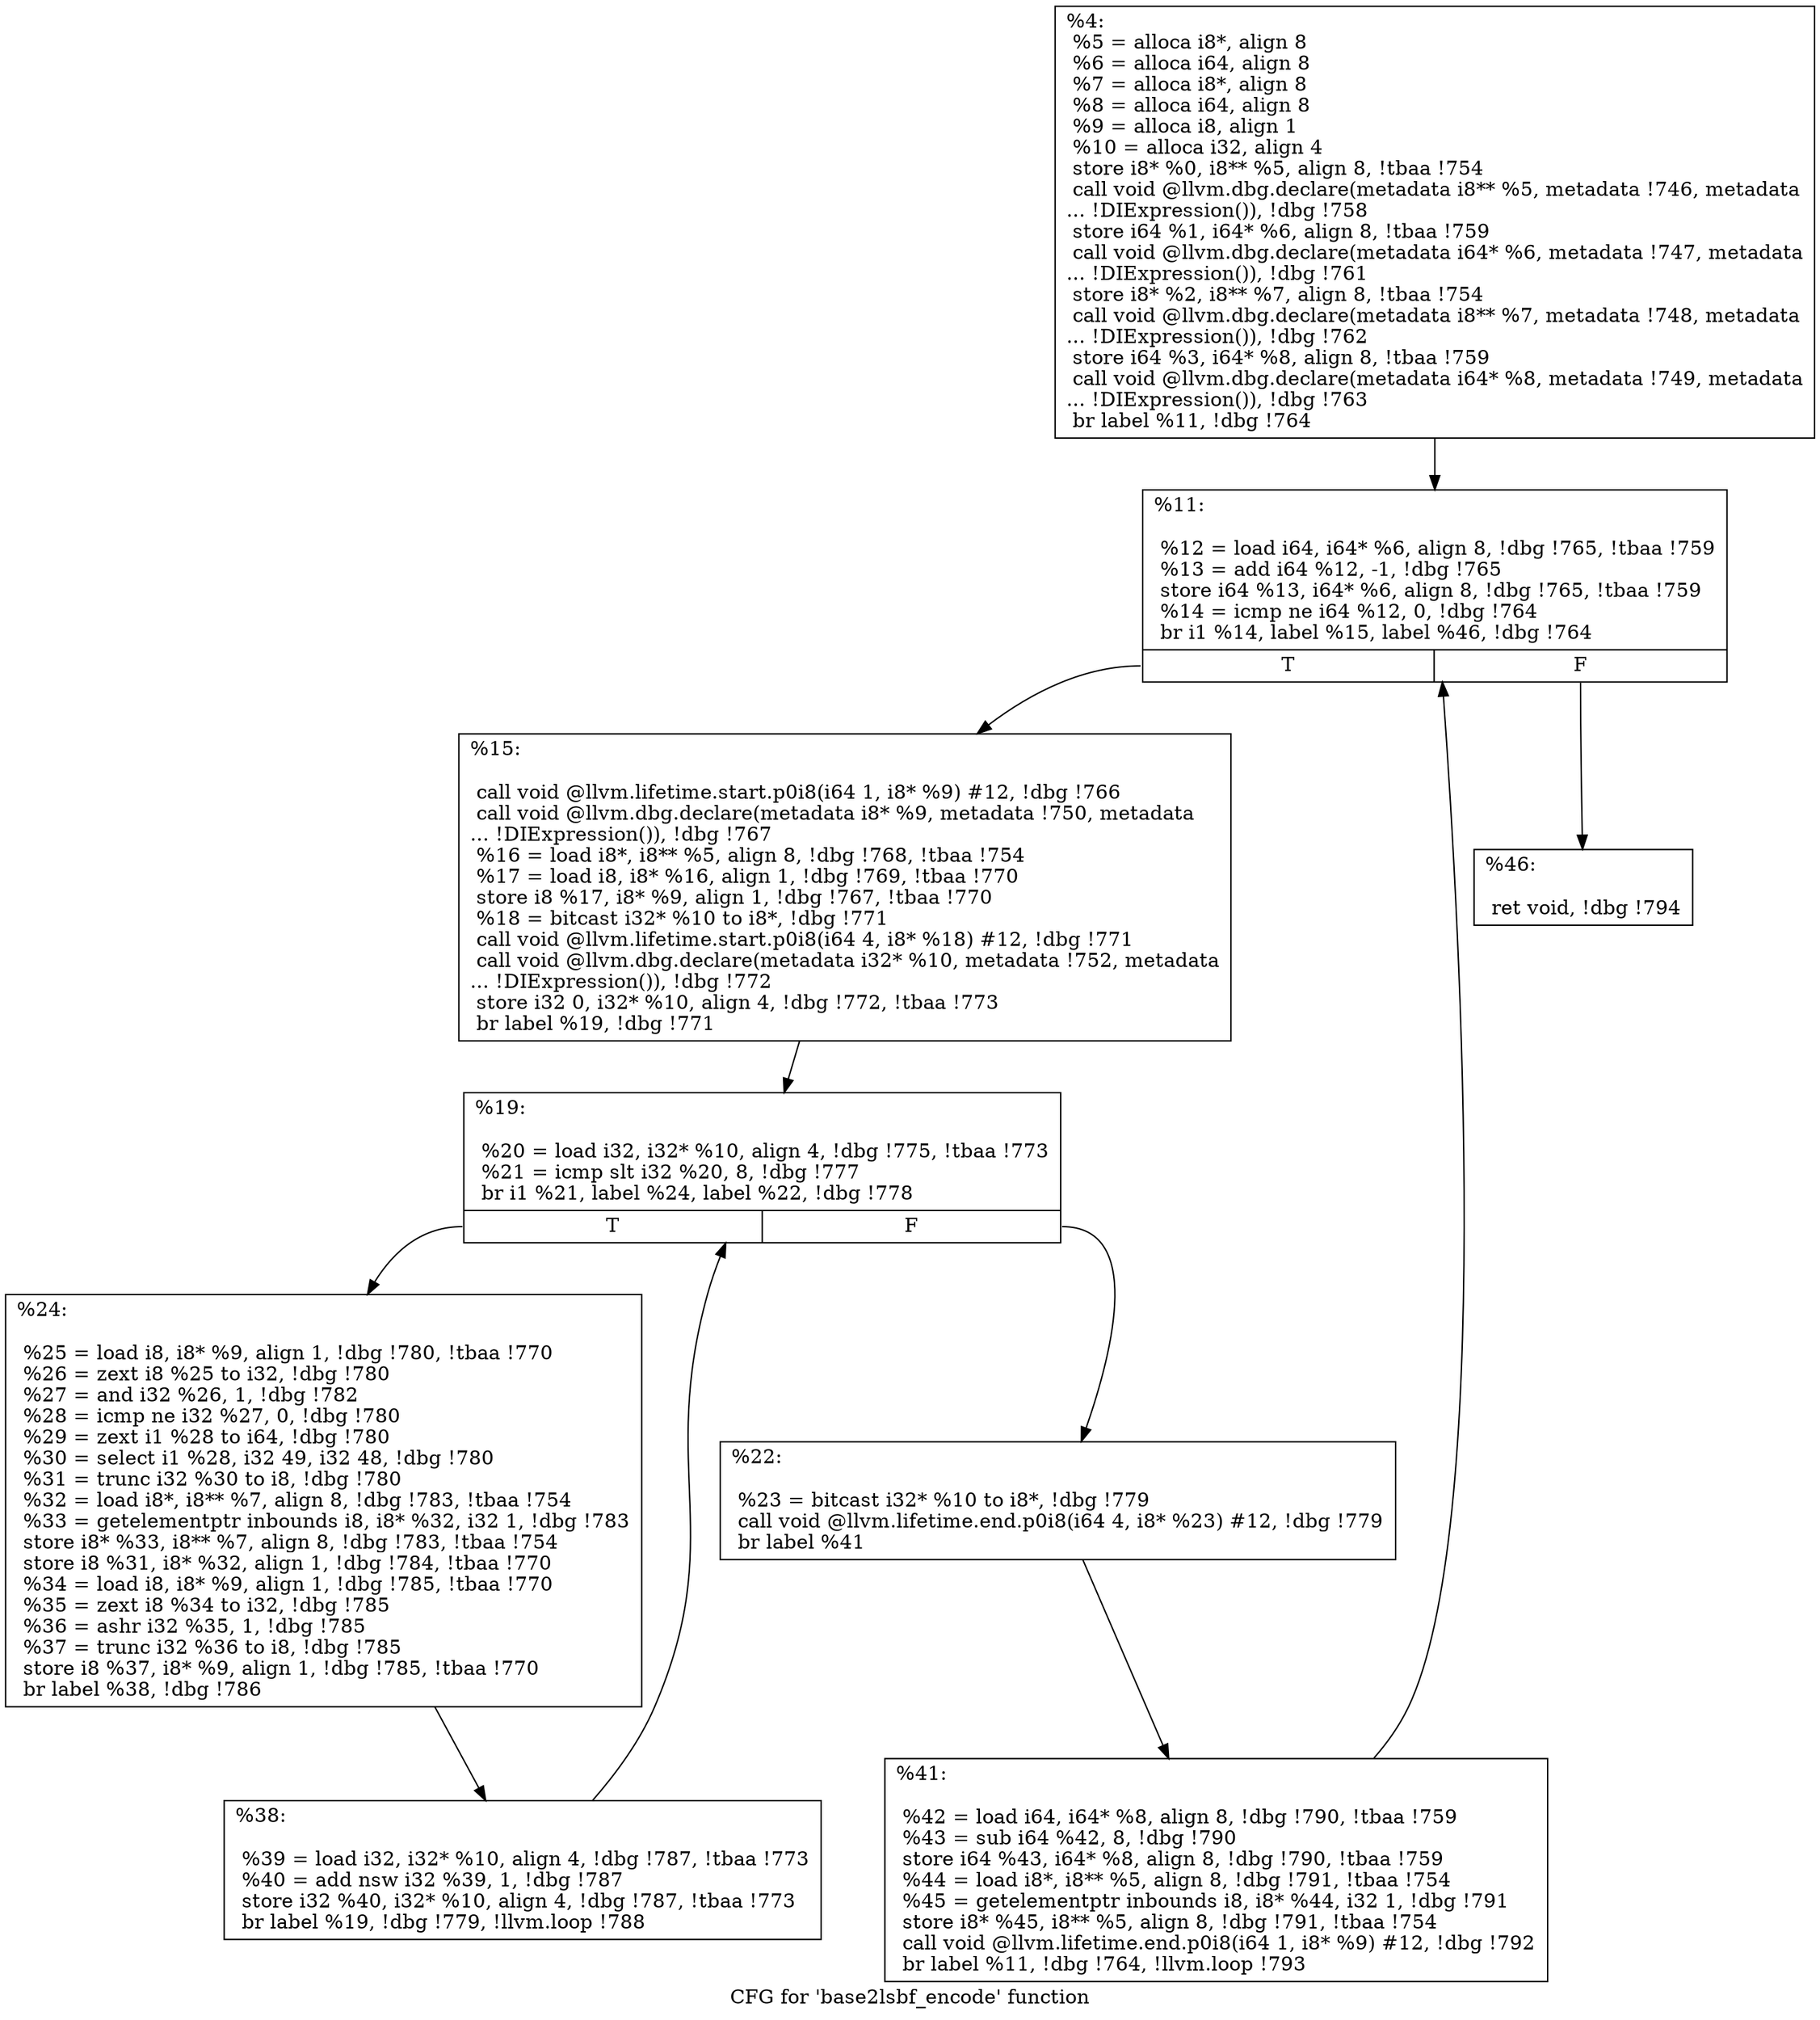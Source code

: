 digraph "CFG for 'base2lsbf_encode' function" {
	label="CFG for 'base2lsbf_encode' function";

	Node0xd5eb50 [shape=record,label="{%4:\l  %5 = alloca i8*, align 8\l  %6 = alloca i64, align 8\l  %7 = alloca i8*, align 8\l  %8 = alloca i64, align 8\l  %9 = alloca i8, align 1\l  %10 = alloca i32, align 4\l  store i8* %0, i8** %5, align 8, !tbaa !754\l  call void @llvm.dbg.declare(metadata i8** %5, metadata !746, metadata\l... !DIExpression()), !dbg !758\l  store i64 %1, i64* %6, align 8, !tbaa !759\l  call void @llvm.dbg.declare(metadata i64* %6, metadata !747, metadata\l... !DIExpression()), !dbg !761\l  store i8* %2, i8** %7, align 8, !tbaa !754\l  call void @llvm.dbg.declare(metadata i8** %7, metadata !748, metadata\l... !DIExpression()), !dbg !762\l  store i64 %3, i64* %8, align 8, !tbaa !759\l  call void @llvm.dbg.declare(metadata i64* %8, metadata !749, metadata\l... !DIExpression()), !dbg !763\l  br label %11, !dbg !764\l}"];
	Node0xd5eb50 -> Node0xd5eba0;
	Node0xd5eba0 [shape=record,label="{%11:\l\l  %12 = load i64, i64* %6, align 8, !dbg !765, !tbaa !759\l  %13 = add i64 %12, -1, !dbg !765\l  store i64 %13, i64* %6, align 8, !dbg !765, !tbaa !759\l  %14 = icmp ne i64 %12, 0, !dbg !764\l  br i1 %14, label %15, label %46, !dbg !764\l|{<s0>T|<s1>F}}"];
	Node0xd5eba0:s0 -> Node0xd5ebf0;
	Node0xd5eba0:s1 -> Node0xd5edd0;
	Node0xd5ebf0 [shape=record,label="{%15:\l\l  call void @llvm.lifetime.start.p0i8(i64 1, i8* %9) #12, !dbg !766\l  call void @llvm.dbg.declare(metadata i8* %9, metadata !750, metadata\l... !DIExpression()), !dbg !767\l  %16 = load i8*, i8** %5, align 8, !dbg !768, !tbaa !754\l  %17 = load i8, i8* %16, align 1, !dbg !769, !tbaa !770\l  store i8 %17, i8* %9, align 1, !dbg !767, !tbaa !770\l  %18 = bitcast i32* %10 to i8*, !dbg !771\l  call void @llvm.lifetime.start.p0i8(i64 4, i8* %18) #12, !dbg !771\l  call void @llvm.dbg.declare(metadata i32* %10, metadata !752, metadata\l... !DIExpression()), !dbg !772\l  store i32 0, i32* %10, align 4, !dbg !772, !tbaa !773\l  br label %19, !dbg !771\l}"];
	Node0xd5ebf0 -> Node0xd5ec40;
	Node0xd5ec40 [shape=record,label="{%19:\l\l  %20 = load i32, i32* %10, align 4, !dbg !775, !tbaa !773\l  %21 = icmp slt i32 %20, 8, !dbg !777\l  br i1 %21, label %24, label %22, !dbg !778\l|{<s0>T|<s1>F}}"];
	Node0xd5ec40:s0 -> Node0xd5ece0;
	Node0xd5ec40:s1 -> Node0xd5ec90;
	Node0xd5ec90 [shape=record,label="{%22:\l\l  %23 = bitcast i32* %10 to i8*, !dbg !779\l  call void @llvm.lifetime.end.p0i8(i64 4, i8* %23) #12, !dbg !779\l  br label %41\l}"];
	Node0xd5ec90 -> Node0xd5ed80;
	Node0xd5ece0 [shape=record,label="{%24:\l\l  %25 = load i8, i8* %9, align 1, !dbg !780, !tbaa !770\l  %26 = zext i8 %25 to i32, !dbg !780\l  %27 = and i32 %26, 1, !dbg !782\l  %28 = icmp ne i32 %27, 0, !dbg !780\l  %29 = zext i1 %28 to i64, !dbg !780\l  %30 = select i1 %28, i32 49, i32 48, !dbg !780\l  %31 = trunc i32 %30 to i8, !dbg !780\l  %32 = load i8*, i8** %7, align 8, !dbg !783, !tbaa !754\l  %33 = getelementptr inbounds i8, i8* %32, i32 1, !dbg !783\l  store i8* %33, i8** %7, align 8, !dbg !783, !tbaa !754\l  store i8 %31, i8* %32, align 1, !dbg !784, !tbaa !770\l  %34 = load i8, i8* %9, align 1, !dbg !785, !tbaa !770\l  %35 = zext i8 %34 to i32, !dbg !785\l  %36 = ashr i32 %35, 1, !dbg !785\l  %37 = trunc i32 %36 to i8, !dbg !785\l  store i8 %37, i8* %9, align 1, !dbg !785, !tbaa !770\l  br label %38, !dbg !786\l}"];
	Node0xd5ece0 -> Node0xd5ed30;
	Node0xd5ed30 [shape=record,label="{%38:\l\l  %39 = load i32, i32* %10, align 4, !dbg !787, !tbaa !773\l  %40 = add nsw i32 %39, 1, !dbg !787\l  store i32 %40, i32* %10, align 4, !dbg !787, !tbaa !773\l  br label %19, !dbg !779, !llvm.loop !788\l}"];
	Node0xd5ed30 -> Node0xd5ec40;
	Node0xd5ed80 [shape=record,label="{%41:\l\l  %42 = load i64, i64* %8, align 8, !dbg !790, !tbaa !759\l  %43 = sub i64 %42, 8, !dbg !790\l  store i64 %43, i64* %8, align 8, !dbg !790, !tbaa !759\l  %44 = load i8*, i8** %5, align 8, !dbg !791, !tbaa !754\l  %45 = getelementptr inbounds i8, i8* %44, i32 1, !dbg !791\l  store i8* %45, i8** %5, align 8, !dbg !791, !tbaa !754\l  call void @llvm.lifetime.end.p0i8(i64 1, i8* %9) #12, !dbg !792\l  br label %11, !dbg !764, !llvm.loop !793\l}"];
	Node0xd5ed80 -> Node0xd5eba0;
	Node0xd5edd0 [shape=record,label="{%46:\l\l  ret void, !dbg !794\l}"];
}
